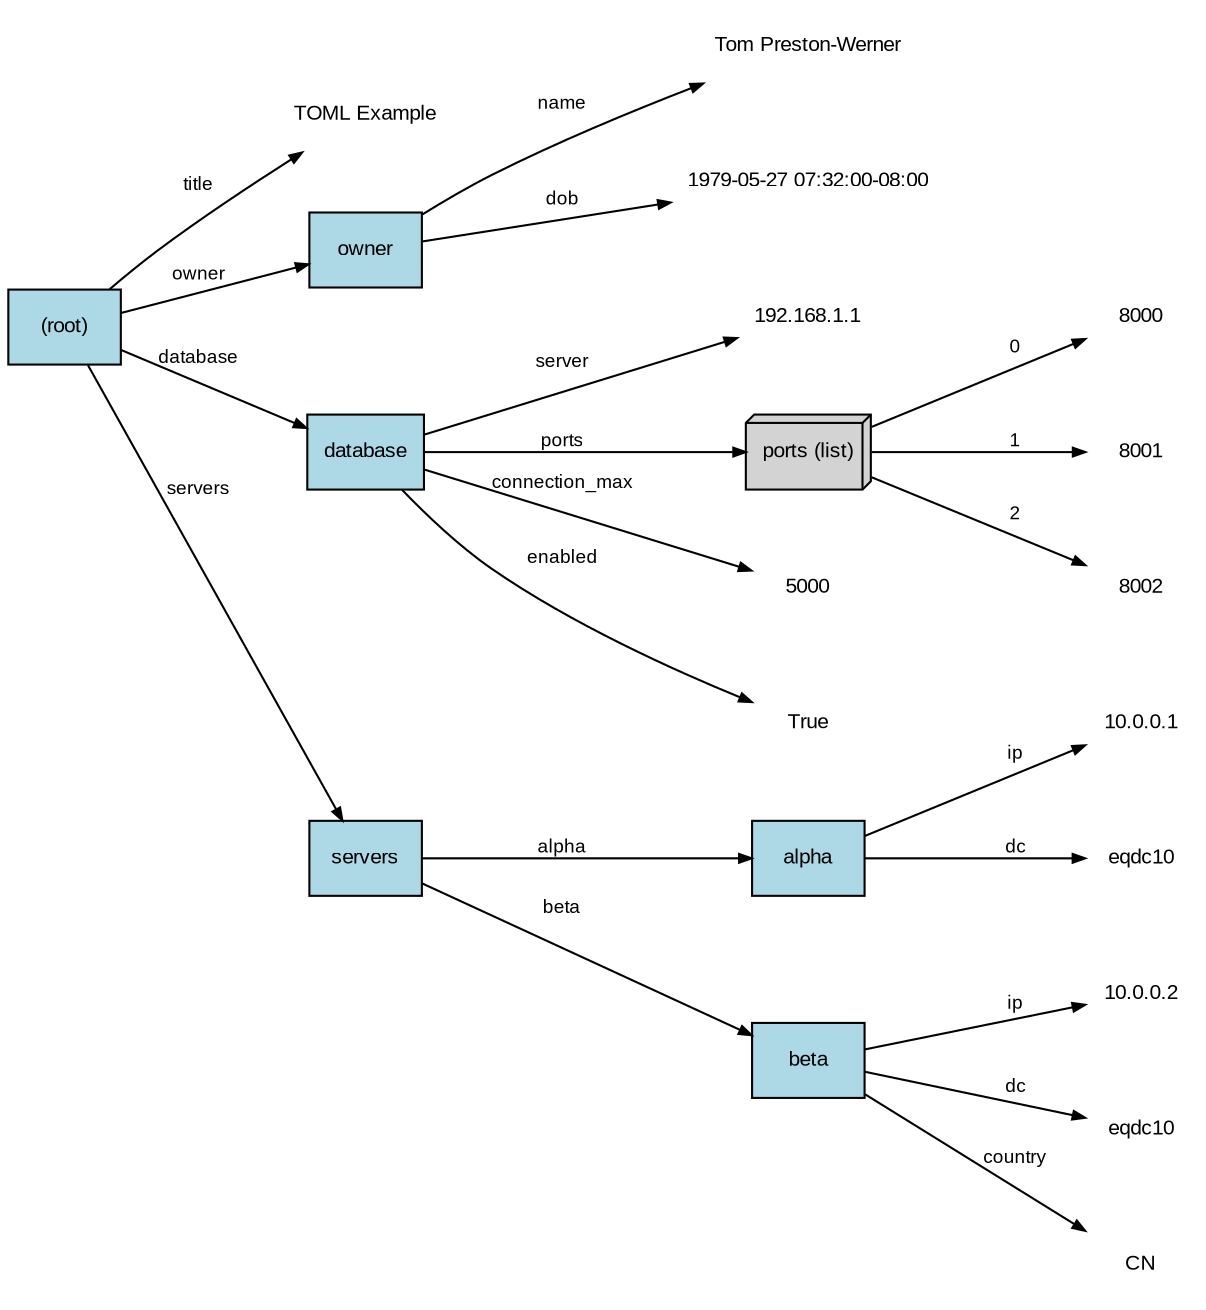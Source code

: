 digraph "example.toml" {
  rankdir=LR; // Rank direction Left to Right
  graph [fontsize=12, fontname="Arial", labeljust=l, ranksep=0.5, nodesep=0.4];
  node [fontsize=10, fontname="Arial"];
  edge [fontsize=9, fontname="Arial", arrowsize=0.6];
  "root" [label="(root)", shape=box, style=filled, fillcolor=lightblue];
  "root__title_value" [label="TOML Example", shape=plaintext];
  "root" -> "root__title_value" [label="title"];
  "root__owner" [label="owner", shape=box, style=filled, fillcolor=lightblue];
  "root__owner__name_value" [label="Tom Preston-Werner", shape=plaintext];
  "root__owner" -> "root__owner__name_value" [label="name"];
  "root__owner__dob_value" [label="1979-05-27 07:32:00-08:00", shape=plaintext];
  "root__owner" -> "root__owner__dob_value" [label="dob"];
  "root" -> "root__owner" [label="owner"];
  "root__database" [label="database", shape=box, style=filled, fillcolor=lightblue];
  "root__database__server_value" [label="192.168.1.1", shape=plaintext];
  "root__database" -> "root__database__server_value" [label="server"];
  "root__database__ports_list" [label="ports (list)", shape=box3d, style=filled, fillcolor=lightgrey];
  "root__database__ports_list__item_0_value" [label="8000", shape=plaintext];
  "root__database__ports_list" -> "root__database__ports_list__item_0_value" [label="0"];
  "root__database__ports_list__item_1_value" [label="8001", shape=plaintext];
  "root__database__ports_list" -> "root__database__ports_list__item_1_value" [label="1"];
  "root__database__ports_list__item_2_value" [label="8002", shape=plaintext];
  "root__database__ports_list" -> "root__database__ports_list__item_2_value" [label="2"];
  "root__database" -> "root__database__ports_list" [label="ports"];
  "root__database__connection_max_value" [label="5000", shape=plaintext];
  "root__database" -> "root__database__connection_max_value" [label="connection_max"];
  "root__database__enabled_value" [label="True", shape=plaintext];
  "root__database" -> "root__database__enabled_value" [label="enabled"];
  "root" -> "root__database" [label="database"];
  "root__servers" [label="servers", shape=box, style=filled, fillcolor=lightblue];
  "root__servers__alpha" [label="alpha", shape=box, style=filled, fillcolor=lightblue];
  "root__servers__alpha__ip_value" [label="10.0.0.1", shape=plaintext];
  "root__servers__alpha" -> "root__servers__alpha__ip_value" [label="ip"];
  "root__servers__alpha__dc_value" [label="eqdc10", shape=plaintext];
  "root__servers__alpha" -> "root__servers__alpha__dc_value" [label="dc"];
  "root__servers" -> "root__servers__alpha" [label="alpha"];
  "root__servers__beta" [label="beta", shape=box, style=filled, fillcolor=lightblue];
  "root__servers__beta__ip_value" [label="10.0.0.2", shape=plaintext];
  "root__servers__beta" -> "root__servers__beta__ip_value" [label="ip"];
  "root__servers__beta__dc_value" [label="eqdc10", shape=plaintext];
  "root__servers__beta" -> "root__servers__beta__dc_value" [label="dc"];
  "root__servers__beta__country_value" [label="CN", shape=plaintext];
  "root__servers__beta" -> "root__servers__beta__country_value" [label="country"];
  "root__servers" -> "root__servers__beta" [label="beta"];
  "root" -> "root__servers" [label="servers"];
}
